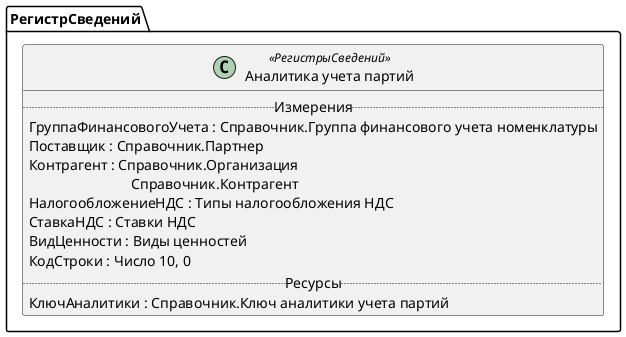 ﻿@startuml АналитикаУчетаПартий
'!include templates.wsd
'..\include templates.wsd
class РегистрСведений.АналитикаУчетаПартий as "Аналитика учета партий" <<РегистрыСведений>>
{
..Измерения..
ГруппаФинансовогоУчета : Справочник.Группа финансового учета номенклатуры
Поставщик : Справочник.Партнер
Контрагент : Справочник.Организация\rСправочник.Контрагент
НалогообложениеНДС : Типы налогообложения НДС
СтавкаНДС : Ставки НДС
ВидЦенности : Виды ценностей
КодСтроки : Число 10, 0
..Ресурсы..
КлючАналитики : Справочник.Ключ аналитики учета партий
}
@enduml
